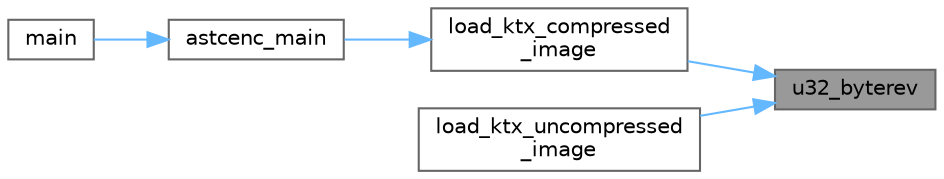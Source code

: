 digraph "u32_byterev"
{
 // LATEX_PDF_SIZE
  bgcolor="transparent";
  edge [fontname=Helvetica,fontsize=10,labelfontname=Helvetica,labelfontsize=10];
  node [fontname=Helvetica,fontsize=10,shape=box,height=0.2,width=0.4];
  rankdir="RL";
  Node1 [id="Node000001",label="u32_byterev",height=0.2,width=0.4,color="gray40", fillcolor="grey60", style="filled", fontcolor="black",tooltip="Swap endianness of a u32 value."];
  Node1 -> Node2 [id="edge1_Node000001_Node000002",dir="back",color="steelblue1",style="solid",tooltip=" "];
  Node2 [id="Node000002",label="load_ktx_compressed\l_image",height=0.2,width=0.4,color="grey40", fillcolor="white", style="filled",URL="$astcenccli__image__load__store_8cpp.html#a10761592472e9cc4d632946459d00bee",tooltip="Load a KTX compressed image using the local custom loader."];
  Node2 -> Node3 [id="edge2_Node000002_Node000003",dir="back",color="steelblue1",style="solid",tooltip=" "];
  Node3 [id="Node000003",label="astcenc_main",height=0.2,width=0.4,color="grey40", fillcolor="white", style="filled",URL="$astcenccli__toplevel_8cpp.html#a073d18880f24fd648661b01d2e20340e",tooltip="Application entry point."];
  Node3 -> Node4 [id="edge3_Node000003_Node000004",dir="back",color="steelblue1",style="solid",tooltip=" "];
  Node4 [id="Node000004",label="main",height=0.2,width=0.4,color="grey40", fillcolor="white", style="filled",URL="$astcenccli__entry_8cpp.html#a3c04138a5bfe5d72780bb7e82a18e627",tooltip=" "];
  Node1 -> Node5 [id="edge4_Node000001_Node000005",dir="back",color="steelblue1",style="solid",tooltip=" "];
  Node5 [id="Node000005",label="load_ktx_uncompressed\l_image",height=0.2,width=0.4,color="grey40", fillcolor="white", style="filled",URL="$astcenccli__image__load__store_8cpp.html#ab345ab5e0d81313cee65f2bbd60fe33c",tooltip="Load an uncompressed KTX image using the local custom loader."];
}
